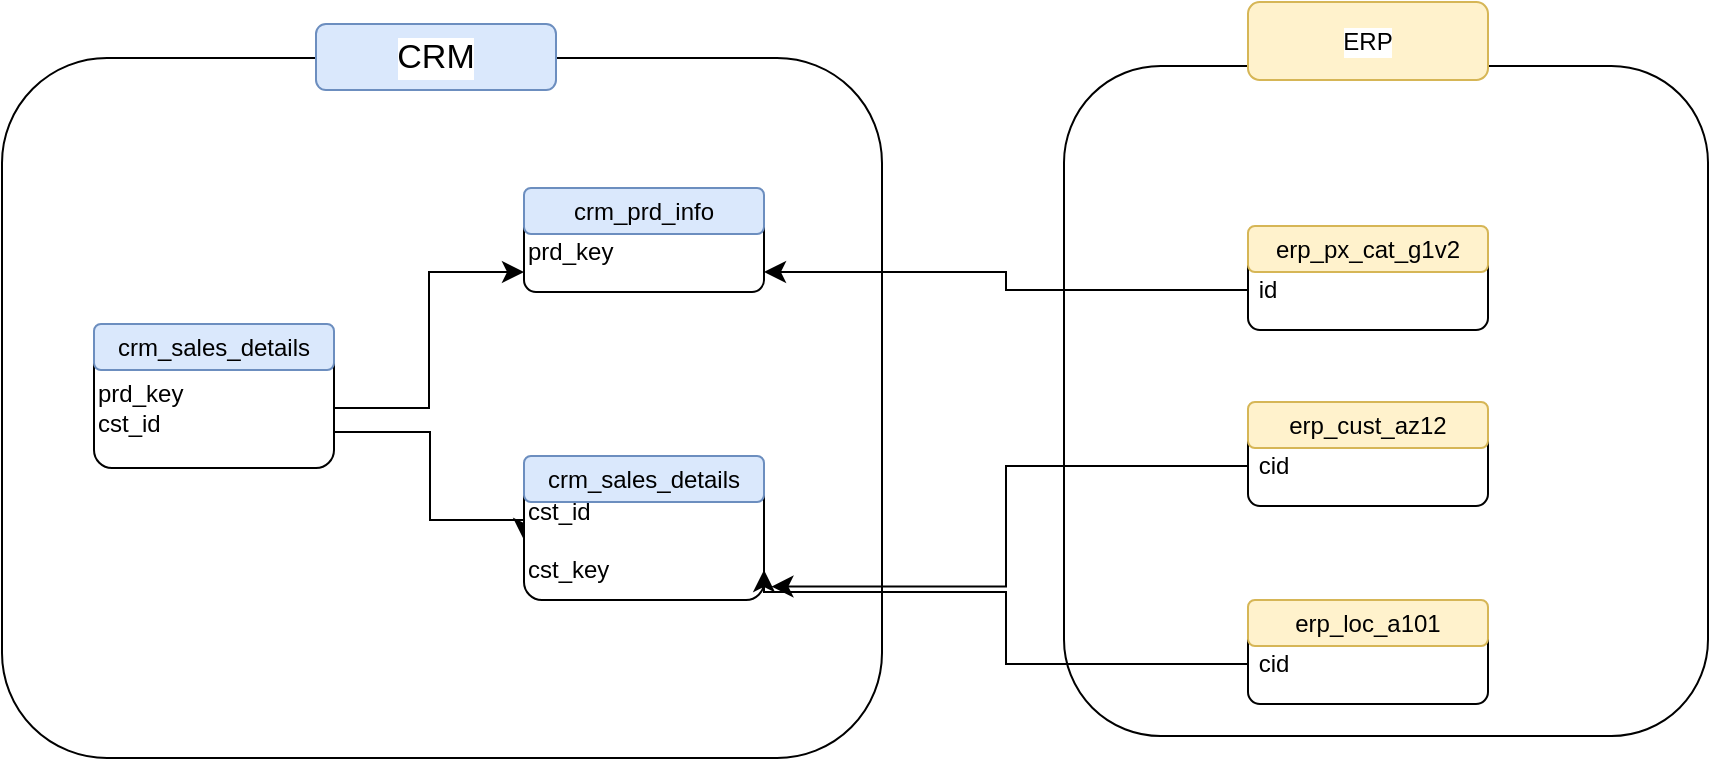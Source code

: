 <mxfile version="28.0.7">
  <diagram name="Page-1" id="3G0wSvsp3lyUOCJ0FMDK">
    <mxGraphModel dx="919" dy="1518" grid="0" gridSize="10" guides="1" tooltips="1" connect="1" arrows="1" fold="1" page="0" pageScale="1" pageWidth="850" pageHeight="1100" math="0" shadow="0">
      <root>
        <mxCell id="0" />
        <mxCell id="1" parent="0" />
        <mxCell id="Lc9Yi27ZNVGLYDzCuDlE-29" value="" style="rounded=1;whiteSpace=wrap;html=1;fontFamily=Helvetica;fontSize=12;fontColor=default;labelBackgroundColor=default;" vertex="1" parent="1">
          <mxGeometry x="417" y="-236" width="322" height="335" as="geometry" />
        </mxCell>
        <mxCell id="Lc9Yi27ZNVGLYDzCuDlE-27" value="" style="rounded=1;whiteSpace=wrap;html=1;fontFamily=Helvetica;fontSize=12;fontColor=default;labelBackgroundColor=default;" vertex="1" parent="1">
          <mxGeometry x="-114" y="-240" width="440" height="350" as="geometry" />
        </mxCell>
        <mxCell id="Lc9Yi27ZNVGLYDzCuDlE-12" style="edgeStyle=orthogonalEdgeStyle;shape=connector;rounded=0;orthogonalLoop=1;jettySize=auto;html=1;entryX=0;entryY=0.5;entryDx=0;entryDy=0;strokeColor=default;align=center;verticalAlign=middle;fontFamily=Helvetica;fontSize=12;fontColor=default;labelBackgroundColor=default;startSize=8;endArrow=classic;endSize=8;" edge="1" parent="1" source="Lc9Yi27ZNVGLYDzCuDlE-1" target="Lc9Yi27ZNVGLYDzCuDlE-7">
          <mxGeometry relative="1" as="geometry">
            <Array as="points">
              <mxPoint x="100" y="-53" />
              <mxPoint x="100" y="-9" />
              <mxPoint x="147" y="-9" />
            </Array>
          </mxGeometry>
        </mxCell>
        <mxCell id="Lc9Yi27ZNVGLYDzCuDlE-13" style="edgeStyle=orthogonalEdgeStyle;shape=connector;rounded=0;orthogonalLoop=1;jettySize=auto;html=1;entryX=0;entryY=0.75;entryDx=0;entryDy=0;strokeColor=default;align=center;verticalAlign=middle;fontFamily=Helvetica;fontSize=12;fontColor=default;labelBackgroundColor=default;startSize=8;endArrow=classic;endSize=8;" edge="1" parent="1" source="Lc9Yi27ZNVGLYDzCuDlE-1" target="Lc9Yi27ZNVGLYDzCuDlE-5">
          <mxGeometry relative="1" as="geometry" />
        </mxCell>
        <mxCell id="Lc9Yi27ZNVGLYDzCuDlE-1" value="&lt;div&gt;prd_key&lt;/div&gt;&lt;div&gt;cst_id&lt;/div&gt;" style="rounded=1;whiteSpace=wrap;html=1;align=left;" vertex="1" parent="1">
          <mxGeometry x="-68" y="-95" width="120" height="60" as="geometry" />
        </mxCell>
        <mxCell id="Lc9Yi27ZNVGLYDzCuDlE-2" value="crm_sales_details" style="rounded=1;whiteSpace=wrap;html=1;fillColor=#dae8fc;strokeColor=#6c8ebf;" vertex="1" parent="1">
          <mxGeometry x="-68" y="-107" width="120" height="23" as="geometry" />
        </mxCell>
        <mxCell id="Lc9Yi27ZNVGLYDzCuDlE-5" value="prd_key" style="rounded=1;whiteSpace=wrap;html=1;align=left;" vertex="1" parent="1">
          <mxGeometry x="147" y="-163" width="120" height="40" as="geometry" />
        </mxCell>
        <mxCell id="Lc9Yi27ZNVGLYDzCuDlE-6" value="crm_prd_info" style="rounded=1;whiteSpace=wrap;html=1;fillColor=#dae8fc;strokeColor=#6c8ebf;" vertex="1" parent="1">
          <mxGeometry x="147" y="-175" width="120" height="23" as="geometry" />
        </mxCell>
        <mxCell id="Lc9Yi27ZNVGLYDzCuDlE-7" value="&lt;div&gt;cst_id&lt;/div&gt;&lt;div&gt;&lt;br&gt;&lt;/div&gt;&lt;div&gt;cst_key&lt;/div&gt;" style="rounded=1;whiteSpace=wrap;html=1;align=left;strokeColor=default;" vertex="1" parent="1">
          <mxGeometry x="147" y="-29" width="120" height="60" as="geometry" />
        </mxCell>
        <mxCell id="Lc9Yi27ZNVGLYDzCuDlE-8" value="crm_sales_details" style="rounded=1;whiteSpace=wrap;html=1;fillColor=#dae8fc;strokeColor=#6c8ebf;" vertex="1" parent="1">
          <mxGeometry x="147" y="-41" width="120" height="23" as="geometry" />
        </mxCell>
        <mxCell id="Lc9Yi27ZNVGLYDzCuDlE-26" style="edgeStyle=orthogonalEdgeStyle;shape=connector;rounded=0;orthogonalLoop=1;jettySize=auto;html=1;entryX=1;entryY=0.75;entryDx=0;entryDy=0;strokeColor=default;align=center;verticalAlign=middle;fontFamily=Helvetica;fontSize=12;fontColor=default;labelBackgroundColor=default;startSize=8;endArrow=classic;endSize=8;" edge="1" parent="1" source="Lc9Yi27ZNVGLYDzCuDlE-16" target="Lc9Yi27ZNVGLYDzCuDlE-5">
          <mxGeometry relative="1" as="geometry" />
        </mxCell>
        <mxCell id="Lc9Yi27ZNVGLYDzCuDlE-16" value="&amp;nbsp;id" style="rounded=1;whiteSpace=wrap;html=1;align=left;strokeColor=default;" vertex="1" parent="1">
          <mxGeometry x="509" y="-144" width="120" height="40" as="geometry" />
        </mxCell>
        <mxCell id="Lc9Yi27ZNVGLYDzCuDlE-17" value="erp_px_cat_g1v2" style="rounded=1;whiteSpace=wrap;html=1;fillColor=#fff2cc;strokeColor=#d6b656;" vertex="1" parent="1">
          <mxGeometry x="509" y="-156" width="120" height="23" as="geometry" />
        </mxCell>
        <mxCell id="Lc9Yi27ZNVGLYDzCuDlE-18" value="&amp;nbsp;cid" style="rounded=1;whiteSpace=wrap;html=1;align=left;strokeColor=default;" vertex="1" parent="1">
          <mxGeometry x="509" y="-56" width="120" height="40" as="geometry" />
        </mxCell>
        <mxCell id="Lc9Yi27ZNVGLYDzCuDlE-19" value="erp_cust_az12" style="rounded=1;whiteSpace=wrap;html=1;fillColor=#fff2cc;strokeColor=#d6b656;" vertex="1" parent="1">
          <mxGeometry x="509" y="-68" width="120" height="23" as="geometry" />
        </mxCell>
        <mxCell id="Lc9Yi27ZNVGLYDzCuDlE-25" style="edgeStyle=orthogonalEdgeStyle;shape=connector;rounded=0;orthogonalLoop=1;jettySize=auto;html=1;entryX=1;entryY=0.75;entryDx=0;entryDy=0;strokeColor=default;align=center;verticalAlign=middle;fontFamily=Helvetica;fontSize=12;fontColor=default;labelBackgroundColor=default;startSize=8;endArrow=classic;endSize=8;" edge="1" parent="1" source="Lc9Yi27ZNVGLYDzCuDlE-20" target="Lc9Yi27ZNVGLYDzCuDlE-7">
          <mxGeometry relative="1" as="geometry">
            <Array as="points">
              <mxPoint x="388" y="63" />
              <mxPoint x="388" y="27" />
              <mxPoint x="267" y="27" />
            </Array>
          </mxGeometry>
        </mxCell>
        <mxCell id="Lc9Yi27ZNVGLYDzCuDlE-20" value="&amp;nbsp;cid" style="rounded=1;whiteSpace=wrap;html=1;align=left;strokeColor=default;" vertex="1" parent="1">
          <mxGeometry x="509" y="43" width="120" height="40" as="geometry" />
        </mxCell>
        <mxCell id="Lc9Yi27ZNVGLYDzCuDlE-21" value="erp_loc_a101" style="rounded=1;whiteSpace=wrap;html=1;fillColor=#fff2cc;strokeColor=#d6b656;" vertex="1" parent="1">
          <mxGeometry x="509" y="31" width="120" height="23" as="geometry" />
        </mxCell>
        <mxCell id="Lc9Yi27ZNVGLYDzCuDlE-22" style="edgeStyle=orthogonalEdgeStyle;shape=connector;rounded=0;orthogonalLoop=1;jettySize=auto;html=1;entryX=1.031;entryY=0.888;entryDx=0;entryDy=0;entryPerimeter=0;strokeColor=default;align=center;verticalAlign=middle;fontFamily=Helvetica;fontSize=12;fontColor=default;labelBackgroundColor=default;startSize=8;endArrow=classic;endSize=8;" edge="1" parent="1" source="Lc9Yi27ZNVGLYDzCuDlE-18" target="Lc9Yi27ZNVGLYDzCuDlE-7">
          <mxGeometry relative="1" as="geometry" />
        </mxCell>
        <mxCell id="Lc9Yi27ZNVGLYDzCuDlE-28" value="&lt;font style=&quot;font-size: 17px;&quot;&gt;CRM&lt;/font&gt;" style="rounded=1;whiteSpace=wrap;html=1;fontFamily=Helvetica;fontSize=12;labelBackgroundColor=default;fillColor=#dae8fc;strokeColor=#6c8ebf;" vertex="1" parent="1">
          <mxGeometry x="43" y="-257" width="120" height="33" as="geometry" />
        </mxCell>
        <mxCell id="Lc9Yi27ZNVGLYDzCuDlE-30" value="ERP" style="rounded=1;whiteSpace=wrap;html=1;fontFamily=Helvetica;fontSize=12;labelBackgroundColor=default;fillColor=#fff2cc;strokeColor=#d6b656;" vertex="1" parent="1">
          <mxGeometry x="509" y="-268" width="120" height="39" as="geometry" />
        </mxCell>
      </root>
    </mxGraphModel>
  </diagram>
</mxfile>
